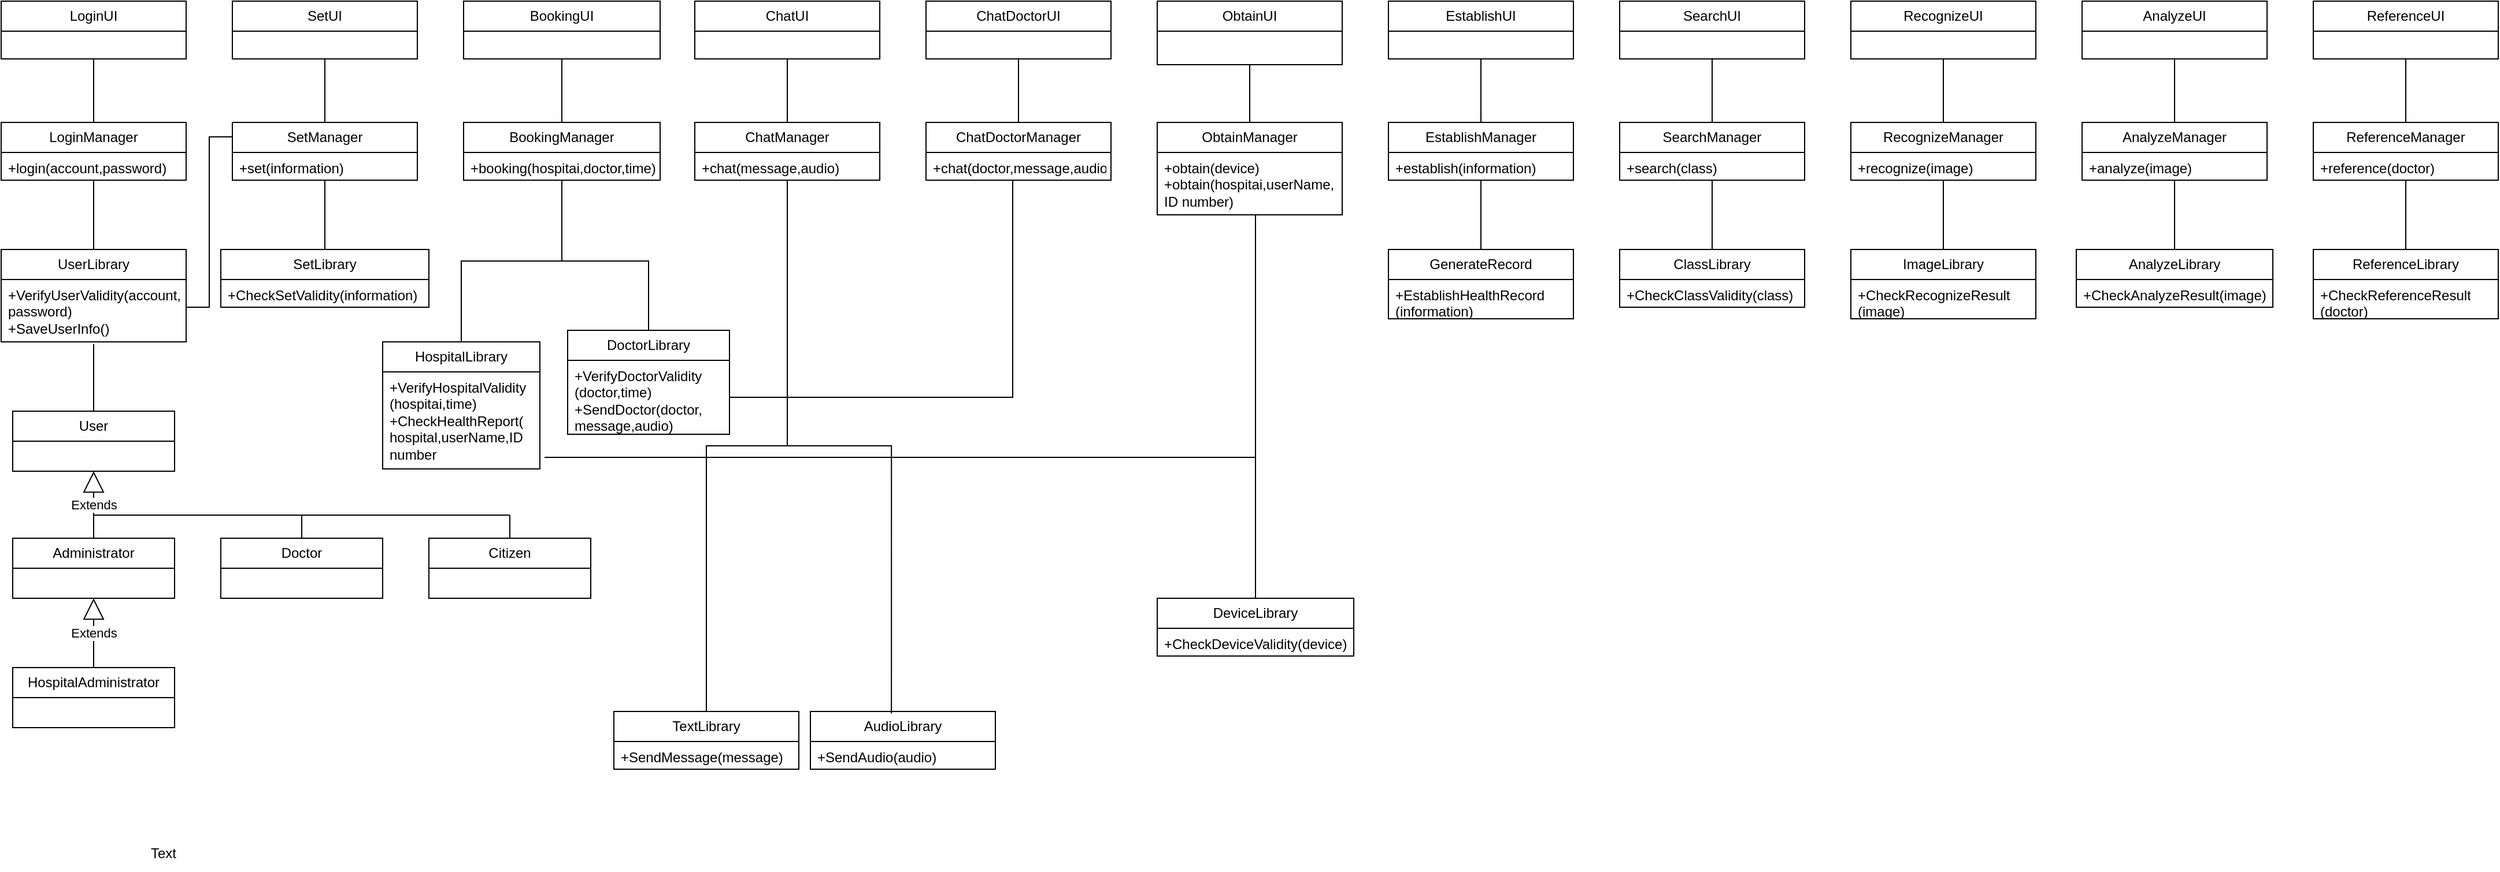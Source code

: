 <mxfile version="24.4.0" type="github" pages="2">
  <diagram name="第 1 页" id="EGxzH5xs3cO7tH5hkBDh">
    <mxGraphModel dx="1615" dy="803" grid="1" gridSize="10" guides="1" tooltips="1" connect="1" arrows="1" fold="1" page="1" pageScale="1" pageWidth="827" pageHeight="1169" math="0" shadow="0">
      <root>
        <mxCell id="0" />
        <mxCell id="1" parent="0" />
        <mxCell id="B4zDRRMBpd5nmt5ICbeN-32" value="" style="edgeStyle=orthogonalEdgeStyle;rounded=0;orthogonalLoop=1;jettySize=auto;html=1;endArrow=none;endFill=0;" edge="1" parent="1" source="B4zDRRMBpd5nmt5ICbeN-1">
          <mxGeometry relative="1" as="geometry">
            <mxPoint x="200" y="762" as="targetPoint" />
          </mxGeometry>
        </mxCell>
        <mxCell id="B4zDRRMBpd5nmt5ICbeN-1" value="User" style="swimlane;fontStyle=0;childLayout=stackLayout;horizontal=1;startSize=26;fillColor=none;horizontalStack=0;resizeParent=1;resizeParentMax=0;resizeLast=0;collapsible=1;marginBottom=0;whiteSpace=wrap;html=1;" vertex="1" parent="1">
          <mxGeometry x="130" y="820" width="140" height="52" as="geometry">
            <mxRectangle x="60" y="100" width="70" height="30" as="alternateBounds" />
          </mxGeometry>
        </mxCell>
        <mxCell id="B4zDRRMBpd5nmt5ICbeN-2" value="&amp;nbsp;" style="text;strokeColor=none;fillColor=none;align=left;verticalAlign=top;spacingLeft=4;spacingRight=4;overflow=hidden;rotatable=0;points=[[0,0.5],[1,0.5]];portConstraint=eastwest;whiteSpace=wrap;html=1;" vertex="1" parent="B4zDRRMBpd5nmt5ICbeN-1">
          <mxGeometry y="26" width="140" height="26" as="geometry" />
        </mxCell>
        <mxCell id="B4zDRRMBpd5nmt5ICbeN-9" value="Administrator" style="swimlane;fontStyle=0;childLayout=stackLayout;horizontal=1;startSize=26;fillColor=none;horizontalStack=0;resizeParent=1;resizeParentMax=0;resizeLast=0;collapsible=1;marginBottom=0;whiteSpace=wrap;html=1;" vertex="1" parent="1">
          <mxGeometry x="130" y="930" width="140" height="52" as="geometry">
            <mxRectangle x="60" y="100" width="70" height="30" as="alternateBounds" />
          </mxGeometry>
        </mxCell>
        <mxCell id="B4zDRRMBpd5nmt5ICbeN-10" value="&amp;nbsp;" style="text;strokeColor=none;fillColor=none;align=left;verticalAlign=top;spacingLeft=4;spacingRight=4;overflow=hidden;rotatable=0;points=[[0,0.5],[1,0.5]];portConstraint=eastwest;whiteSpace=wrap;html=1;" vertex="1" parent="B4zDRRMBpd5nmt5ICbeN-9">
          <mxGeometry y="26" width="140" height="26" as="geometry" />
        </mxCell>
        <mxCell id="B4zDRRMBpd5nmt5ICbeN-11" value="Doctor" style="swimlane;fontStyle=0;childLayout=stackLayout;horizontal=1;startSize=26;fillColor=none;horizontalStack=0;resizeParent=1;resizeParentMax=0;resizeLast=0;collapsible=1;marginBottom=0;whiteSpace=wrap;html=1;" vertex="1" parent="1">
          <mxGeometry x="310" y="930" width="140" height="52" as="geometry">
            <mxRectangle x="60" y="100" width="70" height="30" as="alternateBounds" />
          </mxGeometry>
        </mxCell>
        <mxCell id="B4zDRRMBpd5nmt5ICbeN-12" value="&amp;nbsp;" style="text;strokeColor=none;fillColor=none;align=left;verticalAlign=top;spacingLeft=4;spacingRight=4;overflow=hidden;rotatable=0;points=[[0,0.5],[1,0.5]];portConstraint=eastwest;whiteSpace=wrap;html=1;" vertex="1" parent="B4zDRRMBpd5nmt5ICbeN-11">
          <mxGeometry y="26" width="140" height="26" as="geometry" />
        </mxCell>
        <mxCell id="B4zDRRMBpd5nmt5ICbeN-14" value="Citizen" style="swimlane;fontStyle=0;childLayout=stackLayout;horizontal=1;startSize=26;fillColor=none;horizontalStack=0;resizeParent=1;resizeParentMax=0;resizeLast=0;collapsible=1;marginBottom=0;whiteSpace=wrap;html=1;" vertex="1" parent="1">
          <mxGeometry x="490" y="930" width="140" height="52" as="geometry">
            <mxRectangle x="60" y="100" width="70" height="30" as="alternateBounds" />
          </mxGeometry>
        </mxCell>
        <mxCell id="B4zDRRMBpd5nmt5ICbeN-15" value="&amp;nbsp;" style="text;strokeColor=none;fillColor=none;align=left;verticalAlign=top;spacingLeft=4;spacingRight=4;overflow=hidden;rotatable=0;points=[[0,0.5],[1,0.5]];portConstraint=eastwest;whiteSpace=wrap;html=1;" vertex="1" parent="B4zDRRMBpd5nmt5ICbeN-14">
          <mxGeometry y="26" width="140" height="26" as="geometry" />
        </mxCell>
        <mxCell id="B4zDRRMBpd5nmt5ICbeN-17" value="HospitalAdministrator" style="swimlane;fontStyle=0;childLayout=stackLayout;horizontal=1;startSize=26;fillColor=none;horizontalStack=0;resizeParent=1;resizeParentMax=0;resizeLast=0;collapsible=1;marginBottom=0;whiteSpace=wrap;html=1;" vertex="1" parent="1">
          <mxGeometry x="130" y="1042" width="140" height="52" as="geometry">
            <mxRectangle x="60" y="100" width="70" height="30" as="alternateBounds" />
          </mxGeometry>
        </mxCell>
        <mxCell id="B4zDRRMBpd5nmt5ICbeN-18" value="&amp;nbsp;" style="text;strokeColor=none;fillColor=none;align=left;verticalAlign=top;spacingLeft=4;spacingRight=4;overflow=hidden;rotatable=0;points=[[0,0.5],[1,0.5]];portConstraint=eastwest;whiteSpace=wrap;html=1;" vertex="1" parent="B4zDRRMBpd5nmt5ICbeN-17">
          <mxGeometry y="26" width="140" height="26" as="geometry" />
        </mxCell>
        <mxCell id="B4zDRRMBpd5nmt5ICbeN-21" value="Extends" style="endArrow=block;endSize=16;endFill=0;html=1;rounded=0;exitX=0.5;exitY=0;exitDx=0;exitDy=0;" edge="1" parent="1" source="B4zDRRMBpd5nmt5ICbeN-17">
          <mxGeometry x="0.009" width="160" relative="1" as="geometry">
            <mxPoint x="230" y="1042" as="sourcePoint" />
            <mxPoint x="200" y="982" as="targetPoint" />
            <mxPoint as="offset" />
          </mxGeometry>
        </mxCell>
        <mxCell id="B4zDRRMBpd5nmt5ICbeN-22" value="Extends" style="endArrow=block;endSize=16;endFill=0;html=1;rounded=0;exitX=0.5;exitY=0;exitDx=0;exitDy=0;" edge="1" parent="1" source="B4zDRRMBpd5nmt5ICbeN-9" target="B4zDRRMBpd5nmt5ICbeN-2">
          <mxGeometry width="160" relative="1" as="geometry">
            <mxPoint x="320" y="900" as="sourcePoint" />
            <mxPoint x="480" y="900" as="targetPoint" />
          </mxGeometry>
        </mxCell>
        <mxCell id="B4zDRRMBpd5nmt5ICbeN-26" value="" style="endArrow=none;html=1;rounded=0;" edge="1" parent="1">
          <mxGeometry width="50" height="50" relative="1" as="geometry">
            <mxPoint x="200" y="910" as="sourcePoint" />
            <mxPoint x="380" y="910" as="targetPoint" />
          </mxGeometry>
        </mxCell>
        <mxCell id="B4zDRRMBpd5nmt5ICbeN-27" value="" style="endArrow=none;html=1;rounded=0;exitX=0.5;exitY=0;exitDx=0;exitDy=0;" edge="1" parent="1" source="B4zDRRMBpd5nmt5ICbeN-11">
          <mxGeometry width="50" height="50" relative="1" as="geometry">
            <mxPoint x="380" y="930" as="sourcePoint" />
            <mxPoint x="380" y="910" as="targetPoint" />
          </mxGeometry>
        </mxCell>
        <mxCell id="B4zDRRMBpd5nmt5ICbeN-28" value="" style="endArrow=none;html=1;rounded=0;" edge="1" parent="1">
          <mxGeometry width="50" height="50" relative="1" as="geometry">
            <mxPoint x="380" y="910" as="sourcePoint" />
            <mxPoint x="560" y="910" as="targetPoint" />
          </mxGeometry>
        </mxCell>
        <mxCell id="B4zDRRMBpd5nmt5ICbeN-29" value="" style="endArrow=none;html=1;rounded=0;" edge="1" parent="1" source="B4zDRRMBpd5nmt5ICbeN-14">
          <mxGeometry width="50" height="50" relative="1" as="geometry">
            <mxPoint x="390" y="940" as="sourcePoint" />
            <mxPoint x="560" y="910" as="targetPoint" />
          </mxGeometry>
        </mxCell>
        <mxCell id="B4zDRRMBpd5nmt5ICbeN-37" value="UserLibrary" style="swimlane;fontStyle=0;childLayout=stackLayout;horizontal=1;startSize=26;fillColor=none;horizontalStack=0;resizeParent=1;resizeParentMax=0;resizeLast=0;collapsible=1;marginBottom=0;whiteSpace=wrap;html=1;" vertex="1" parent="1">
          <mxGeometry x="120" y="680" width="160" height="80" as="geometry" />
        </mxCell>
        <mxCell id="B4zDRRMBpd5nmt5ICbeN-38" value="+VerifyUserValidity(account,&lt;div&gt;password)&lt;/div&gt;&lt;div&gt;+SaveUserInfo()&lt;/div&gt;" style="text;strokeColor=none;fillColor=none;align=left;verticalAlign=top;spacingLeft=4;spacingRight=4;overflow=hidden;rotatable=0;points=[[0,0.5],[1,0.5]];portConstraint=eastwest;whiteSpace=wrap;html=1;" vertex="1" parent="B4zDRRMBpd5nmt5ICbeN-37">
          <mxGeometry y="26" width="160" height="54" as="geometry" />
        </mxCell>
        <mxCell id="zvkdjGWx2xhCYd6H2U0A-26" value="" style="edgeStyle=orthogonalEdgeStyle;rounded=0;orthogonalLoop=1;jettySize=auto;html=1;endArrow=none;endFill=0;" edge="1" parent="1" source="zvkdjGWx2xhCYd6H2U0A-1">
          <mxGeometry relative="1" as="geometry">
            <mxPoint x="200" y="570" as="targetPoint" />
          </mxGeometry>
        </mxCell>
        <mxCell id="zvkdjGWx2xhCYd6H2U0A-1" value="LoginUI" style="swimlane;fontStyle=0;childLayout=stackLayout;horizontal=1;startSize=26;fillColor=none;horizontalStack=0;resizeParent=1;resizeParentMax=0;resizeLast=0;collapsible=1;marginBottom=0;whiteSpace=wrap;html=1;" vertex="1" parent="1">
          <mxGeometry x="120" y="465" width="160" height="50" as="geometry" />
        </mxCell>
        <mxCell id="zvkdjGWx2xhCYd6H2U0A-31" value="" style="edgeStyle=orthogonalEdgeStyle;rounded=0;orthogonalLoop=1;jettySize=auto;html=1;endArrow=none;endFill=0;" edge="1" parent="1" source="zvkdjGWx2xhCYd6H2U0A-3" target="zvkdjGWx2xhCYd6H2U0A-29">
          <mxGeometry relative="1" as="geometry" />
        </mxCell>
        <mxCell id="zvkdjGWx2xhCYd6H2U0A-3" value="SetUI" style="swimlane;fontStyle=0;childLayout=stackLayout;horizontal=1;startSize=26;fillColor=none;horizontalStack=0;resizeParent=1;resizeParentMax=0;resizeLast=0;collapsible=1;marginBottom=0;whiteSpace=wrap;html=1;" vertex="1" parent="1">
          <mxGeometry x="320" y="465" width="160" height="50" as="geometry" />
        </mxCell>
        <mxCell id="zvkdjGWx2xhCYd6H2U0A-58" value="" style="edgeStyle=orthogonalEdgeStyle;rounded=0;orthogonalLoop=1;jettySize=auto;html=1;endArrow=none;endFill=0;" edge="1" parent="1" source="zvkdjGWx2xhCYd6H2U0A-5" target="zvkdjGWx2xhCYd6H2U0A-56">
          <mxGeometry relative="1" as="geometry" />
        </mxCell>
        <mxCell id="zvkdjGWx2xhCYd6H2U0A-5" value="ReferenceUI" style="swimlane;fontStyle=0;childLayout=stackLayout;horizontal=1;startSize=26;fillColor=none;horizontalStack=0;resizeParent=1;resizeParentMax=0;resizeLast=0;collapsible=1;marginBottom=0;whiteSpace=wrap;html=1;" vertex="1" parent="1">
          <mxGeometry x="2120" y="465" width="160" height="50" as="geometry" />
        </mxCell>
        <mxCell id="zvkdjGWx2xhCYd6H2U0A-55" value="" style="edgeStyle=orthogonalEdgeStyle;rounded=0;orthogonalLoop=1;jettySize=auto;html=1;endArrow=none;endFill=0;" edge="1" parent="1" source="zvkdjGWx2xhCYd6H2U0A-7" target="zvkdjGWx2xhCYd6H2U0A-53">
          <mxGeometry relative="1" as="geometry" />
        </mxCell>
        <mxCell id="zvkdjGWx2xhCYd6H2U0A-7" value="AnalyzeUI" style="swimlane;fontStyle=0;childLayout=stackLayout;horizontal=1;startSize=26;fillColor=none;horizontalStack=0;resizeParent=1;resizeParentMax=0;resizeLast=0;collapsible=1;marginBottom=0;whiteSpace=wrap;html=1;" vertex="1" parent="1">
          <mxGeometry x="1920" y="465" width="160" height="50" as="geometry" />
        </mxCell>
        <mxCell id="zvkdjGWx2xhCYd6H2U0A-52" value="" style="edgeStyle=orthogonalEdgeStyle;rounded=0;orthogonalLoop=1;jettySize=auto;html=1;endArrow=none;endFill=0;" edge="1" parent="1" source="zvkdjGWx2xhCYd6H2U0A-9" target="zvkdjGWx2xhCYd6H2U0A-50">
          <mxGeometry relative="1" as="geometry" />
        </mxCell>
        <mxCell id="zvkdjGWx2xhCYd6H2U0A-9" value="Recognize&lt;span style=&quot;color: rgba(0, 0, 0, 0); font-family: monospace; font-size: 0px; text-align: start; text-wrap: nowrap;&quot;&gt;%3CmxGraphModel%3E%3Croot%3E%3CmxCell%20id%3D%220%22%2F%3E%3CmxCell%20id%3D%221%22%20parent%3D%220%22%2F%3E%3CmxCell%20id%3D%222%22%20value%3D%22SetUI%22%20style%3D%22swimlane%3BfontStyle%3D0%3BchildLayout%3DstackLayout%3Bhorizontal%3D1%3BstartSize%3D26%3BfillColor%3Dnone%3BhorizontalStack%3D0%3BresizeParent%3D1%3BresizeParentMax%3D0%3BresizeLast%3D0%3Bcollapsible%3D1%3BmarginBottom%3D0%3BwhiteSpace%3Dwrap%3Bhtml%3D1%3B%22%20vertex%3D%221%22%20parent%3D%221%22%3E%3CmxGeometry%20x%3D%22300%22%20y%3D%22540%22%20width%3D%22160%22%20height%3D%2250%22%20as%3D%22geometry%22%2F%3E%3C%2FmxCell%3E%3CmxCell%20id%3D%223%22%20value%3D%22%2Bset(information)%22%20style%3D%22text%3BstrokeColor%3Dnone%3BfillColor%3Dnone%3Balign%3Dleft%3BverticalAlign%3Dtop%3BspacingLeft%3D4%3BspacingRight%3D4%3Boverflow%3Dhidden%3Brotatable%3D0%3Bpoints%3D%5B%5B0%2C0.5%5D%2C%5B1%2C0.5%5D%5D%3BportConstraint%3Deastwest%3BwhiteSpace%3Dwrap%3Bhtml%3D1%3B%22%20vertex%3D%221%22%20parent%3D%222%22%3E%3CmxGeometry%20y%3D%2226%22%20width%3D%22160%22%20height%3D%2224%22%20as%3D%22geometry%22%2F%3E%3C%2FmxCell%3E%3C%2Froot%3E%3C%2FmxGraphModel%3E&lt;/span&gt;UI" style="swimlane;fontStyle=0;childLayout=stackLayout;horizontal=1;startSize=26;fillColor=none;horizontalStack=0;resizeParent=1;resizeParentMax=0;resizeLast=0;collapsible=1;marginBottom=0;whiteSpace=wrap;html=1;" vertex="1" parent="1">
          <mxGeometry x="1720" y="465" width="160" height="50" as="geometry" />
        </mxCell>
        <mxCell id="zvkdjGWx2xhCYd6H2U0A-49" value="" style="edgeStyle=orthogonalEdgeStyle;rounded=0;orthogonalLoop=1;jettySize=auto;html=1;endArrow=none;endFill=0;" edge="1" parent="1" source="zvkdjGWx2xhCYd6H2U0A-11" target="zvkdjGWx2xhCYd6H2U0A-47">
          <mxGeometry relative="1" as="geometry" />
        </mxCell>
        <mxCell id="zvkdjGWx2xhCYd6H2U0A-11" value="SearchUI" style="swimlane;fontStyle=0;childLayout=stackLayout;horizontal=1;startSize=26;fillColor=none;horizontalStack=0;resizeParent=1;resizeParentMax=0;resizeLast=0;collapsible=1;marginBottom=0;whiteSpace=wrap;html=1;" vertex="1" parent="1">
          <mxGeometry x="1520" y="465" width="160" height="50" as="geometry" />
        </mxCell>
        <mxCell id="zvkdjGWx2xhCYd6H2U0A-46" value="" style="edgeStyle=orthogonalEdgeStyle;rounded=0;orthogonalLoop=1;jettySize=auto;html=1;endArrow=none;endFill=0;" edge="1" parent="1" source="zvkdjGWx2xhCYd6H2U0A-13" target="zvkdjGWx2xhCYd6H2U0A-44">
          <mxGeometry relative="1" as="geometry" />
        </mxCell>
        <mxCell id="zvkdjGWx2xhCYd6H2U0A-13" value="EstablishUI" style="swimlane;fontStyle=0;childLayout=stackLayout;horizontal=1;startSize=26;fillColor=none;horizontalStack=0;resizeParent=1;resizeParentMax=0;resizeLast=0;collapsible=1;marginBottom=0;whiteSpace=wrap;html=1;" vertex="1" parent="1">
          <mxGeometry x="1320" y="465" width="160" height="50" as="geometry" />
        </mxCell>
        <mxCell id="zvkdjGWx2xhCYd6H2U0A-43" value="" style="edgeStyle=orthogonalEdgeStyle;rounded=0;orthogonalLoop=1;jettySize=auto;html=1;endArrow=none;endFill=0;" edge="1" parent="1" source="zvkdjGWx2xhCYd6H2U0A-15" target="zvkdjGWx2xhCYd6H2U0A-41">
          <mxGeometry relative="1" as="geometry" />
        </mxCell>
        <mxCell id="zvkdjGWx2xhCYd6H2U0A-15" value="ObtainUI" style="swimlane;fontStyle=0;childLayout=stackLayout;horizontal=1;startSize=26;fillColor=none;horizontalStack=0;resizeParent=1;resizeParentMax=0;resizeLast=0;collapsible=1;marginBottom=0;whiteSpace=wrap;html=1;" vertex="1" parent="1">
          <mxGeometry x="1120" y="465" width="160" height="55" as="geometry" />
        </mxCell>
        <mxCell id="zvkdjGWx2xhCYd6H2U0A-40" value="" style="edgeStyle=orthogonalEdgeStyle;rounded=0;orthogonalLoop=1;jettySize=auto;html=1;endArrow=none;endFill=0;" edge="1" parent="1" source="zvkdjGWx2xhCYd6H2U0A-17" target="zvkdjGWx2xhCYd6H2U0A-38">
          <mxGeometry relative="1" as="geometry" />
        </mxCell>
        <mxCell id="zvkdjGWx2xhCYd6H2U0A-17" value="ChatDoctorUI" style="swimlane;fontStyle=0;childLayout=stackLayout;horizontal=1;startSize=26;fillColor=none;horizontalStack=0;resizeParent=1;resizeParentMax=0;resizeLast=0;collapsible=1;marginBottom=0;whiteSpace=wrap;html=1;" vertex="1" parent="1">
          <mxGeometry x="920" y="465" width="160" height="50" as="geometry" />
        </mxCell>
        <mxCell id="zvkdjGWx2xhCYd6H2U0A-37" value="" style="edgeStyle=orthogonalEdgeStyle;rounded=0;orthogonalLoop=1;jettySize=auto;html=1;endArrow=none;endFill=0;" edge="1" parent="1" source="zvkdjGWx2xhCYd6H2U0A-19" target="zvkdjGWx2xhCYd6H2U0A-35">
          <mxGeometry relative="1" as="geometry" />
        </mxCell>
        <mxCell id="zvkdjGWx2xhCYd6H2U0A-19" value="ChatUI" style="swimlane;fontStyle=0;childLayout=stackLayout;horizontal=1;startSize=26;fillColor=none;horizontalStack=0;resizeParent=1;resizeParentMax=0;resizeLast=0;collapsible=1;marginBottom=0;whiteSpace=wrap;html=1;" vertex="1" parent="1">
          <mxGeometry x="720" y="465" width="160" height="50" as="geometry" />
        </mxCell>
        <mxCell id="zvkdjGWx2xhCYd6H2U0A-34" value="" style="edgeStyle=orthogonalEdgeStyle;rounded=0;orthogonalLoop=1;jettySize=auto;html=1;endArrow=none;endFill=0;" edge="1" parent="1" source="zvkdjGWx2xhCYd6H2U0A-21" target="zvkdjGWx2xhCYd6H2U0A-32">
          <mxGeometry relative="1" as="geometry" />
        </mxCell>
        <mxCell id="zvkdjGWx2xhCYd6H2U0A-21" value="BookingUI" style="swimlane;fontStyle=0;childLayout=stackLayout;horizontal=1;startSize=26;fillColor=none;horizontalStack=0;resizeParent=1;resizeParentMax=0;resizeLast=0;collapsible=1;marginBottom=0;whiteSpace=wrap;html=1;" vertex="1" parent="1">
          <mxGeometry x="520" y="465" width="170" height="50" as="geometry" />
        </mxCell>
        <mxCell id="zvkdjGWx2xhCYd6H2U0A-23" value="Text" style="text;html=1;align=center;verticalAlign=middle;resizable=0;points=[];autosize=1;strokeColor=none;fillColor=none;" vertex="1" parent="1">
          <mxGeometry x="235" y="1188" width="50" height="30" as="geometry" />
        </mxCell>
        <mxCell id="zvkdjGWx2xhCYd6H2U0A-24" value="LoginManager" style="swimlane;fontStyle=0;childLayout=stackLayout;horizontal=1;startSize=26;fillColor=none;horizontalStack=0;resizeParent=1;resizeParentMax=0;resizeLast=0;collapsible=1;marginBottom=0;whiteSpace=wrap;html=1;" vertex="1" parent="1">
          <mxGeometry x="120" y="570" width="160" height="50" as="geometry" />
        </mxCell>
        <mxCell id="zvkdjGWx2xhCYd6H2U0A-25" value="+login(account,password)" style="text;strokeColor=none;fillColor=none;align=left;verticalAlign=top;spacingLeft=4;spacingRight=4;overflow=hidden;rotatable=0;points=[[0,0.5],[1,0.5]];portConstraint=eastwest;whiteSpace=wrap;html=1;" vertex="1" parent="zvkdjGWx2xhCYd6H2U0A-24">
          <mxGeometry y="26" width="160" height="24" as="geometry" />
        </mxCell>
        <mxCell id="zvkdjGWx2xhCYd6H2U0A-28" value="" style="endArrow=none;html=1;rounded=0;exitX=0.5;exitY=0;exitDx=0;exitDy=0;" edge="1" parent="1" source="B4zDRRMBpd5nmt5ICbeN-37">
          <mxGeometry width="50" height="50" relative="1" as="geometry">
            <mxPoint x="80" y="600" as="sourcePoint" />
            <mxPoint x="200" y="620" as="targetPoint" />
          </mxGeometry>
        </mxCell>
        <mxCell id="zvkdjGWx2xhCYd6H2U0A-61" value="" style="edgeStyle=orthogonalEdgeStyle;rounded=0;orthogonalLoop=1;jettySize=auto;html=1;endArrow=none;endFill=0;" edge="1" parent="1" source="zvkdjGWx2xhCYd6H2U0A-29" target="zvkdjGWx2xhCYd6H2U0A-59">
          <mxGeometry relative="1" as="geometry" />
        </mxCell>
        <mxCell id="zvkdjGWx2xhCYd6H2U0A-29" value="SetManager" style="swimlane;fontStyle=0;childLayout=stackLayout;horizontal=1;startSize=26;fillColor=none;horizontalStack=0;resizeParent=1;resizeParentMax=0;resizeLast=0;collapsible=1;marginBottom=0;whiteSpace=wrap;html=1;" vertex="1" parent="1">
          <mxGeometry x="320" y="570" width="160" height="50" as="geometry" />
        </mxCell>
        <mxCell id="zvkdjGWx2xhCYd6H2U0A-30" value="+set(information)" style="text;strokeColor=none;fillColor=none;align=left;verticalAlign=top;spacingLeft=4;spacingRight=4;overflow=hidden;rotatable=0;points=[[0,0.5],[1,0.5]];portConstraint=eastwest;whiteSpace=wrap;html=1;" vertex="1" parent="zvkdjGWx2xhCYd6H2U0A-29">
          <mxGeometry y="26" width="160" height="24" as="geometry" />
        </mxCell>
        <mxCell id="zvkdjGWx2xhCYd6H2U0A-64" value="" style="edgeStyle=orthogonalEdgeStyle;rounded=0;orthogonalLoop=1;jettySize=auto;html=1;endArrow=none;endFill=0;" edge="1" parent="1" source="zvkdjGWx2xhCYd6H2U0A-32" target="zvkdjGWx2xhCYd6H2U0A-62">
          <mxGeometry relative="1" as="geometry" />
        </mxCell>
        <mxCell id="zvkdjGWx2xhCYd6H2U0A-32" value="BookingManager" style="swimlane;fontStyle=0;childLayout=stackLayout;horizontal=1;startSize=26;fillColor=none;horizontalStack=0;resizeParent=1;resizeParentMax=0;resizeLast=0;collapsible=1;marginBottom=0;whiteSpace=wrap;html=1;" vertex="1" parent="1">
          <mxGeometry x="520" y="570" width="170" height="50" as="geometry" />
        </mxCell>
        <mxCell id="zvkdjGWx2xhCYd6H2U0A-33" value="+booking(hospitai,doctor,time)" style="text;strokeColor=none;fillColor=none;align=left;verticalAlign=top;spacingLeft=4;spacingRight=4;overflow=hidden;rotatable=0;points=[[0,0.5],[1,0.5]];portConstraint=eastwest;whiteSpace=wrap;html=1;" vertex="1" parent="zvkdjGWx2xhCYd6H2U0A-32">
          <mxGeometry y="26" width="170" height="24" as="geometry" />
        </mxCell>
        <mxCell id="zvkdjGWx2xhCYd6H2U0A-67" value="" style="edgeStyle=orthogonalEdgeStyle;rounded=0;orthogonalLoop=1;jettySize=auto;html=1;endArrow=none;endFill=0;" edge="1" parent="1" source="zvkdjGWx2xhCYd6H2U0A-35" target="zvkdjGWx2xhCYd6H2U0A-65">
          <mxGeometry relative="1" as="geometry" />
        </mxCell>
        <mxCell id="zvkdjGWx2xhCYd6H2U0A-35" value="ChatManager" style="swimlane;fontStyle=0;childLayout=stackLayout;horizontal=1;startSize=26;fillColor=none;horizontalStack=0;resizeParent=1;resizeParentMax=0;resizeLast=0;collapsible=1;marginBottom=0;whiteSpace=wrap;html=1;" vertex="1" parent="1">
          <mxGeometry x="720" y="570" width="160" height="50" as="geometry" />
        </mxCell>
        <mxCell id="zvkdjGWx2xhCYd6H2U0A-36" value="+chat(message,audio&lt;span style=&quot;color: rgba(0, 0, 0, 0); font-family: monospace; font-size: 0px; text-wrap: nowrap;&quot;&gt;%3CmxGraphModel%3E%3Croot%3E%3CmxCell%20id%3D%220%22%2F%3E%3CmxCell%20id%3D%221%22%20parent%3D%220%22%2F%3E%3CmxCell%20id%3D%222%22%20value%3D%22SetUI%22%20style%3D%22swimlane%3BfontStyle%3D0%3BchildLayout%3DstackLayout%3Bhorizontal%3D1%3BstartSize%3D26%3BfillColor%3Dnone%3BhorizontalStack%3D0%3BresizeParent%3D1%3BresizeParentMax%3D0%3BresizeLast%3D0%3Bcollapsible%3D1%3BmarginBottom%3D0%3BwhiteSpace%3Dwrap%3Bhtml%3D1%3B%22%20vertex%3D%221%22%20parent%3D%221%22%3E%3CmxGeometry%20x%3D%22300%22%20y%3D%22540%22%20width%3D%22160%22%20height%3D%2250%22%20as%3D%22geometry%22%2F%3E%3C%2FmxCell%3E%3CmxCell%20id%3D%223%22%20value%3D%22%2Bset(information)%22%20style%3D%22text%3BstrokeColor%3Dnone%3BfillColor%3Dnone%3Balign%3Dleft%3BverticalAlign%3Dtop%3BspacingLeft%3D4%3BspacingRight%3D4%3Boverflow%3Dhidden%3Brotatable%3D0%3Bpoints%3D%5B%5B0%2C0.5%5D%2C%5B1%2C0.5%5D%5D%3BportConstraint%3Deastwest%3BwhiteSpace%3Dwrap%3Bhtml%3D1%3B%22%20vertex%3D%221%22%20parent%3D%222%22%3E%3CmxGeometry%20y%3D%2226%22%20width%3D%22160%22%20height%3D%2224%22%20as%3D%22geometry%22%2F%3E%3C%2FmxCell%3E%3C%2Froot%3E%3C%2FmxGraphModel%3E&lt;/span&gt;)" style="text;strokeColor=none;fillColor=none;align=left;verticalAlign=top;spacingLeft=4;spacingRight=4;overflow=hidden;rotatable=0;points=[[0,0.5],[1,0.5]];portConstraint=eastwest;whiteSpace=wrap;html=1;" vertex="1" parent="zvkdjGWx2xhCYd6H2U0A-35">
          <mxGeometry y="26" width="160" height="24" as="geometry" />
        </mxCell>
        <mxCell id="zvkdjGWx2xhCYd6H2U0A-38" value="ChatDoctorManager" style="swimlane;fontStyle=0;childLayout=stackLayout;horizontal=1;startSize=26;fillColor=none;horizontalStack=0;resizeParent=1;resizeParentMax=0;resizeLast=0;collapsible=1;marginBottom=0;whiteSpace=wrap;html=1;" vertex="1" parent="1">
          <mxGeometry x="920" y="570" width="160" height="50" as="geometry" />
        </mxCell>
        <mxCell id="zvkdjGWx2xhCYd6H2U0A-39" value="+chat(doctor,message,audio)" style="text;strokeColor=none;fillColor=none;align=left;verticalAlign=top;spacingLeft=4;spacingRight=4;overflow=hidden;rotatable=0;points=[[0,0.5],[1,0.5]];portConstraint=eastwest;whiteSpace=wrap;html=1;" vertex="1" parent="zvkdjGWx2xhCYd6H2U0A-38">
          <mxGeometry y="26" width="160" height="24" as="geometry" />
        </mxCell>
        <mxCell id="zvkdjGWx2xhCYd6H2U0A-41" value="ObtainManager" style="swimlane;fontStyle=0;childLayout=stackLayout;horizontal=1;startSize=26;fillColor=none;horizontalStack=0;resizeParent=1;resizeParentMax=0;resizeLast=0;collapsible=1;marginBottom=0;whiteSpace=wrap;html=1;" vertex="1" parent="1">
          <mxGeometry x="1120" y="570" width="160" height="80" as="geometry" />
        </mxCell>
        <mxCell id="zvkdjGWx2xhCYd6H2U0A-42" value="+obtain(device)&lt;div&gt;+obtain(hospitai,userName,&lt;/div&gt;&lt;div&gt;ID number)&lt;/div&gt;" style="text;strokeColor=none;fillColor=none;align=left;verticalAlign=top;spacingLeft=4;spacingRight=4;overflow=hidden;rotatable=0;points=[[0,0.5],[1,0.5]];portConstraint=eastwest;whiteSpace=wrap;html=1;" vertex="1" parent="zvkdjGWx2xhCYd6H2U0A-41">
          <mxGeometry y="26" width="160" height="54" as="geometry" />
        </mxCell>
        <mxCell id="zvkdjGWx2xhCYd6H2U0A-87" value="" style="edgeStyle=orthogonalEdgeStyle;rounded=0;orthogonalLoop=1;jettySize=auto;html=1;endArrow=none;endFill=0;" edge="1" parent="1" source="zvkdjGWx2xhCYd6H2U0A-44" target="zvkdjGWx2xhCYd6H2U0A-85">
          <mxGeometry relative="1" as="geometry" />
        </mxCell>
        <mxCell id="zvkdjGWx2xhCYd6H2U0A-44" value="EstablishManager" style="swimlane;fontStyle=0;childLayout=stackLayout;horizontal=1;startSize=26;fillColor=none;horizontalStack=0;resizeParent=1;resizeParentMax=0;resizeLast=0;collapsible=1;marginBottom=0;whiteSpace=wrap;html=1;" vertex="1" parent="1">
          <mxGeometry x="1320" y="570" width="160" height="50" as="geometry" />
        </mxCell>
        <mxCell id="zvkdjGWx2xhCYd6H2U0A-45" value="+establish(information)" style="text;strokeColor=none;fillColor=none;align=left;verticalAlign=top;spacingLeft=4;spacingRight=4;overflow=hidden;rotatable=0;points=[[0,0.5],[1,0.5]];portConstraint=eastwest;whiteSpace=wrap;html=1;" vertex="1" parent="zvkdjGWx2xhCYd6H2U0A-44">
          <mxGeometry y="26" width="160" height="24" as="geometry" />
        </mxCell>
        <mxCell id="zvkdjGWx2xhCYd6H2U0A-90" value="" style="edgeStyle=orthogonalEdgeStyle;rounded=0;orthogonalLoop=1;jettySize=auto;html=1;endArrow=none;endFill=0;" edge="1" parent="1" source="zvkdjGWx2xhCYd6H2U0A-47" target="zvkdjGWx2xhCYd6H2U0A-88">
          <mxGeometry relative="1" as="geometry" />
        </mxCell>
        <mxCell id="zvkdjGWx2xhCYd6H2U0A-47" value="SearchManager" style="swimlane;fontStyle=0;childLayout=stackLayout;horizontal=1;startSize=26;fillColor=none;horizontalStack=0;resizeParent=1;resizeParentMax=0;resizeLast=0;collapsible=1;marginBottom=0;whiteSpace=wrap;html=1;" vertex="1" parent="1">
          <mxGeometry x="1520" y="570" width="160" height="50" as="geometry" />
        </mxCell>
        <mxCell id="zvkdjGWx2xhCYd6H2U0A-48" value="+search(class)" style="text;strokeColor=none;fillColor=none;align=left;verticalAlign=top;spacingLeft=4;spacingRight=4;overflow=hidden;rotatable=0;points=[[0,0.5],[1,0.5]];portConstraint=eastwest;whiteSpace=wrap;html=1;" vertex="1" parent="zvkdjGWx2xhCYd6H2U0A-47">
          <mxGeometry y="26" width="160" height="24" as="geometry" />
        </mxCell>
        <mxCell id="zvkdjGWx2xhCYd6H2U0A-93" value="" style="edgeStyle=orthogonalEdgeStyle;rounded=0;orthogonalLoop=1;jettySize=auto;html=1;endArrow=none;endFill=0;" edge="1" parent="1" source="zvkdjGWx2xhCYd6H2U0A-50" target="zvkdjGWx2xhCYd6H2U0A-91">
          <mxGeometry relative="1" as="geometry" />
        </mxCell>
        <mxCell id="zvkdjGWx2xhCYd6H2U0A-50" value="Recognize&lt;span style=&quot;color: rgba(0, 0, 0, 0); font-family: monospace; font-size: 0px; text-align: start; text-wrap: nowrap;&quot;&gt;%3CmxGraphModel%3E%3Croot%3E%3CmxCell%20id%3D%220%22%2F%3E%3CmxCell%20id%3D%221%22%20parent%3D%220%22%2F%3E%3CmxCell%20id%3D%222%22%20value%3D%22SetUI%22%20style%3D%22swimlane%3BfontStyle%3D0%3BchildLayout%3DstackLayout%3Bhorizontal%3D1%3BstartSize%3D26%3BfillColor%3Dnone%3BhorizontalStack%3D0%3BresizeParent%3D1%3BresizeParentMax%3D0%3BresizeLast%3D0%3Bcollapsible%3D1%3BmarginBottom%3D0%3BwhiteSpace%3Dwrap%3Bhtml%3D1%3B%22%20vertex%3D%221%22%20parent%3D%221%22%3E%3CmxGeometry%20x%3D%22300%22%20y%3D%22540%22%20width%3D%22160%22%20height%3D%2250%22%20as%3D%22geometry%22%2F%3E%3C%2FmxCell%3E%3CmxCell%20id%3D%223%22%20value%3D%22%2Bset(information)%22%20style%3D%22text%3BstrokeColor%3Dnone%3BfillColor%3Dnone%3Balign%3Dleft%3BverticalAlign%3Dtop%3BspacingLeft%3D4%3BspacingRight%3D4%3Boverflow%3Dhidden%3Brotatable%3D0%3Bpoints%3D%5B%5B0%2C0.5%5D%2C%5B1%2C0.5%5D%5D%3BportConstraint%3Deastwest%3BwhiteSpace%3Dwrap%3Bhtml%3D1%3B%22%20vertex%3D%221%22%20parent%3D%222%22%3E%3CmxGeometry%20y%3D%2226%22%20width%3D%22160%22%20height%3D%2224%22%20as%3D%22geometry%22%2F%3E%3C%2FmxCell%3E%3C%2Froot%3E%3C%2FmxGraphModel%3E&lt;/span&gt;Manager" style="swimlane;fontStyle=0;childLayout=stackLayout;horizontal=1;startSize=26;fillColor=none;horizontalStack=0;resizeParent=1;resizeParentMax=0;resizeLast=0;collapsible=1;marginBottom=0;whiteSpace=wrap;html=1;" vertex="1" parent="1">
          <mxGeometry x="1720" y="570" width="160" height="50" as="geometry" />
        </mxCell>
        <mxCell id="zvkdjGWx2xhCYd6H2U0A-51" value="+recognize(image)" style="text;strokeColor=none;fillColor=none;align=left;verticalAlign=top;spacingLeft=4;spacingRight=4;overflow=hidden;rotatable=0;points=[[0,0.5],[1,0.5]];portConstraint=eastwest;whiteSpace=wrap;html=1;" vertex="1" parent="zvkdjGWx2xhCYd6H2U0A-50">
          <mxGeometry y="26" width="160" height="24" as="geometry" />
        </mxCell>
        <mxCell id="zvkdjGWx2xhCYd6H2U0A-96" value="" style="edgeStyle=orthogonalEdgeStyle;rounded=0;orthogonalLoop=1;jettySize=auto;html=1;endArrow=none;endFill=0;" edge="1" parent="1" source="zvkdjGWx2xhCYd6H2U0A-53" target="zvkdjGWx2xhCYd6H2U0A-94">
          <mxGeometry relative="1" as="geometry" />
        </mxCell>
        <mxCell id="zvkdjGWx2xhCYd6H2U0A-53" value="AnalyzeManager" style="swimlane;fontStyle=0;childLayout=stackLayout;horizontal=1;startSize=26;fillColor=none;horizontalStack=0;resizeParent=1;resizeParentMax=0;resizeLast=0;collapsible=1;marginBottom=0;whiteSpace=wrap;html=1;" vertex="1" parent="1">
          <mxGeometry x="1920" y="570" width="160" height="50" as="geometry" />
        </mxCell>
        <mxCell id="zvkdjGWx2xhCYd6H2U0A-54" value="+analyze(image)" style="text;strokeColor=none;fillColor=none;align=left;verticalAlign=top;spacingLeft=4;spacingRight=4;overflow=hidden;rotatable=0;points=[[0,0.5],[1,0.5]];portConstraint=eastwest;whiteSpace=wrap;html=1;" vertex="1" parent="zvkdjGWx2xhCYd6H2U0A-53">
          <mxGeometry y="26" width="160" height="24" as="geometry" />
        </mxCell>
        <mxCell id="zvkdjGWx2xhCYd6H2U0A-99" value="" style="edgeStyle=orthogonalEdgeStyle;rounded=0;orthogonalLoop=1;jettySize=auto;html=1;endArrow=none;endFill=0;" edge="1" parent="1" source="zvkdjGWx2xhCYd6H2U0A-56" target="zvkdjGWx2xhCYd6H2U0A-97">
          <mxGeometry relative="1" as="geometry" />
        </mxCell>
        <mxCell id="zvkdjGWx2xhCYd6H2U0A-56" value="ReferenceManager" style="swimlane;fontStyle=0;childLayout=stackLayout;horizontal=1;startSize=26;fillColor=none;horizontalStack=0;resizeParent=1;resizeParentMax=0;resizeLast=0;collapsible=1;marginBottom=0;whiteSpace=wrap;html=1;" vertex="1" parent="1">
          <mxGeometry x="2120" y="570" width="160" height="50" as="geometry" />
        </mxCell>
        <mxCell id="zvkdjGWx2xhCYd6H2U0A-57" value="+reference(doctor)" style="text;strokeColor=none;fillColor=none;align=left;verticalAlign=top;spacingLeft=4;spacingRight=4;overflow=hidden;rotatable=0;points=[[0,0.5],[1,0.5]];portConstraint=eastwest;whiteSpace=wrap;html=1;" vertex="1" parent="zvkdjGWx2xhCYd6H2U0A-56">
          <mxGeometry y="26" width="160" height="24" as="geometry" />
        </mxCell>
        <mxCell id="zvkdjGWx2xhCYd6H2U0A-59" value="SetLibrary" style="swimlane;fontStyle=0;childLayout=stackLayout;horizontal=1;startSize=26;fillColor=none;horizontalStack=0;resizeParent=1;resizeParentMax=0;resizeLast=0;collapsible=1;marginBottom=0;whiteSpace=wrap;html=1;" vertex="1" parent="1">
          <mxGeometry x="310" y="680" width="180" height="50" as="geometry" />
        </mxCell>
        <mxCell id="zvkdjGWx2xhCYd6H2U0A-100" value="" style="edgeStyle=elbowEdgeStyle;elbow=horizontal;endArrow=none;html=1;curved=0;rounded=0;endSize=8;startSize=8;entryX=0;entryY=0.25;entryDx=0;entryDy=0;endFill=0;" edge="1" parent="zvkdjGWx2xhCYd6H2U0A-59" target="zvkdjGWx2xhCYd6H2U0A-29">
          <mxGeometry width="50" height="50" relative="1" as="geometry">
            <mxPoint x="-30" y="50" as="sourcePoint" />
            <mxPoint x="20" as="targetPoint" />
          </mxGeometry>
        </mxCell>
        <mxCell id="zvkdjGWx2xhCYd6H2U0A-60" value="+CheckSetValidity(information)" style="text;strokeColor=none;fillColor=none;align=left;verticalAlign=top;spacingLeft=4;spacingRight=4;overflow=hidden;rotatable=0;points=[[0,0.5],[1,0.5]];portConstraint=eastwest;whiteSpace=wrap;html=1;" vertex="1" parent="zvkdjGWx2xhCYd6H2U0A-59">
          <mxGeometry y="26" width="180" height="24" as="geometry" />
        </mxCell>
        <mxCell id="zvkdjGWx2xhCYd6H2U0A-62" value="HospitalLibrary" style="swimlane;fontStyle=0;childLayout=stackLayout;horizontal=1;startSize=26;fillColor=none;horizontalStack=0;resizeParent=1;resizeParentMax=0;resizeLast=0;collapsible=1;marginBottom=0;whiteSpace=wrap;html=1;" vertex="1" parent="1">
          <mxGeometry x="450" y="760" width="136" height="110" as="geometry" />
        </mxCell>
        <mxCell id="zvkdjGWx2xhCYd6H2U0A-63" value="+VerifyHospitalValidity&lt;div&gt;(hospitai,time)&lt;/div&gt;&lt;div&gt;+CheckHealthReport(&lt;/div&gt;&lt;div&gt;hospital,userName,ID&amp;nbsp;&lt;/div&gt;&lt;div&gt;number&lt;/div&gt;" style="text;strokeColor=none;fillColor=none;align=left;verticalAlign=top;spacingLeft=4;spacingRight=4;overflow=hidden;rotatable=0;points=[[0,0.5],[1,0.5]];portConstraint=eastwest;whiteSpace=wrap;html=1;" vertex="1" parent="zvkdjGWx2xhCYd6H2U0A-62">
          <mxGeometry y="26" width="136" height="84" as="geometry" />
        </mxCell>
        <mxCell id="zvkdjGWx2xhCYd6H2U0A-65" value="TextLibrary" style="swimlane;fontStyle=0;childLayout=stackLayout;horizontal=1;startSize=26;fillColor=none;horizontalStack=0;resizeParent=1;resizeParentMax=0;resizeLast=0;collapsible=1;marginBottom=0;whiteSpace=wrap;html=1;" vertex="1" parent="1">
          <mxGeometry x="650" y="1080" width="160" height="50" as="geometry" />
        </mxCell>
        <mxCell id="zvkdjGWx2xhCYd6H2U0A-66" value="+SendMessage(message&lt;span style=&quot;color: rgba(0, 0, 0, 0); font-family: monospace; font-size: 0px; text-wrap: nowrap;&quot;&gt;%3CmxGraphModel%3E%3Croot%3E%3CmxCell%20id%3D%220%22%2F%3E%3CmxCell%20id%3D%221%22%20parent%3D%220%22%2F%3E%3CmxCell%20id%3D%222%22%20value%3D%22SetUI%22%20style%3D%22swimlane%3BfontStyle%3D0%3BchildLayout%3DstackLayout%3Bhorizontal%3D1%3BstartSize%3D26%3BfillColor%3Dnone%3BhorizontalStack%3D0%3BresizeParent%3D1%3BresizeParentMax%3D0%3BresizeLast%3D0%3Bcollapsible%3D1%3BmarginBottom%3D0%3BwhiteSpace%3Dwrap%3Bhtml%3D1%3B%22%20vertex%3D%221%22%20parent%3D%221%22%3E%3CmxGeometry%20x%3D%22300%22%20y%3D%22540%22%20width%3D%22160%22%20height%3D%2250%22%20as%3D%22geometry%22%2F%3E%3C%2FmxCell%3E%3CmxCell%20id%3D%223%22%20value%3D%22%2Bset(information)%22%20style%3D%22text%3BstrokeColor%3Dnone%3BfillColor%3Dnone%3Balign%3Dleft%3BverticalAlign%3Dtop%3BspacingLeft%3D4%3BspacingRight%3D4%3Boverflow%3Dhidden%3Brotatable%3D0%3Bpoints%3D%5B%5B0%2C0.5%5D%2C%5B1%2C0.5%5D%5D%3BportConstraint%3Deastwest%3BwhiteSpace%3Dwrap%3Bhtml%3D1%3B%22%20vertex%3D%221%22%20parent%3D%222%22%3E%3CmxGeometry%20y%3D%2226%22%20width%3D%22160%22%20height%3D%2224%22%20as%3D%22geometry%22%2F%3E%3C%2FmxCell%3E%3C%2Froot%3E%3C%2FmxGraphModel&lt;/span&gt;)" style="text;strokeColor=none;fillColor=none;align=left;verticalAlign=top;spacingLeft=4;spacingRight=4;overflow=hidden;rotatable=0;points=[[0,0.5],[1,0.5]];portConstraint=eastwest;whiteSpace=wrap;html=1;" vertex="1" parent="zvkdjGWx2xhCYd6H2U0A-65">
          <mxGeometry y="26" width="160" height="24" as="geometry" />
        </mxCell>
        <mxCell id="zvkdjGWx2xhCYd6H2U0A-68" value="AudioLibrary" style="swimlane;fontStyle=0;childLayout=stackLayout;horizontal=1;startSize=26;fillColor=none;horizontalStack=0;resizeParent=1;resizeParentMax=0;resizeLast=0;collapsible=1;marginBottom=0;whiteSpace=wrap;html=1;" vertex="1" parent="1">
          <mxGeometry x="820" y="1080" width="160" height="50" as="geometry" />
        </mxCell>
        <mxCell id="zvkdjGWx2xhCYd6H2U0A-69" value="+SendAudio(audio&lt;span style=&quot;color: rgba(0, 0, 0, 0); font-family: monospace; font-size: 0px; text-wrap: nowrap;&quot;&gt;%3CmxGraphModel%3E%3Croot%3E%3CmxCell%20id%3D%220%22%2F%3E%3CmxCell%20id%3D%221%22%20parent%3D%220%22%2F%3E%3CmxCell%20id%3D%222%22%20value%3D%22SetUI%22%20style%3D%22swimlane%3BfontStyle%3D0%3BchildLayout%3DstackLayout%3Bhorizontal%3D1%3BstartSize%3D26%3BfillColor%3Dnone%3BhorizontalStack%3D0%3BresizeParent%3D1%3BresizeParentMax%3D0%3BresizeLast%3D0%3Bcollapsible%3D1%3BmarginBottom%3D0%3BwhiteSpace%3Dwrap%3Bhtml%3D1%3B%22%20vertex%3D%221%22%20parent%3D%221%22%3E%3CmxGeometry%20x%3D%22300%22%20y%3D%22540%22%20width%3D%22160%22%20height%3D%2250%22%20as%3D%22geometry%22%2F%3E%3C%2FmxCell%3E%3CmxCell%20id%3D%223%22%20value%3D%22%2Bset(information)%22%20style%3D%22text%3BstrokeColor%3Dnone%3BfillColor%3Dnone%3Balign%3Dleft%3BverticalAlign%3Dtop%3BspacingLeft%3D4%3BspacingRight%3D4%3Boverflow%3Dhidden%3Brotatable%3D0%3Bpoints%3D%5B%5B0%2C0.5%5D%2C%5B1%2C0.5%5D%5D%3BportConstraint%3Deastwest%3BwhiteSpace%3Dwrap%3Bhtml%3D1%3B%22%20vertex%3D%221%22%20parent%3D%222%22%3E%3CmxGeometry%20y%3D%2226%22%20width%3D%22160%22%20height%3D%2224%22%20as%3D%22geometry%22%2F%3E%3C%2FmxCell%3E%3C%2Froot%3E%3C%2FmxGraphModel%3E&lt;/span&gt;)" style="text;strokeColor=none;fillColor=none;align=left;verticalAlign=top;spacingLeft=4;spacingRight=4;overflow=hidden;rotatable=0;points=[[0,0.5],[1,0.5]];portConstraint=eastwest;whiteSpace=wrap;html=1;" vertex="1" parent="zvkdjGWx2xhCYd6H2U0A-68">
          <mxGeometry y="26" width="160" height="24" as="geometry" />
        </mxCell>
        <mxCell id="zvkdjGWx2xhCYd6H2U0A-71" value="" style="edgeStyle=segmentEdgeStyle;endArrow=none;html=1;curved=0;rounded=0;endSize=8;startSize=8;entryX=0.438;entryY=0.036;entryDx=0;entryDy=0;entryPerimeter=0;endFill=0;" edge="1" parent="1" target="zvkdjGWx2xhCYd6H2U0A-68">
          <mxGeometry width="50" height="50" relative="1" as="geometry">
            <mxPoint x="800" y="850" as="sourcePoint" />
            <mxPoint x="800" y="550" as="targetPoint" />
          </mxGeometry>
        </mxCell>
        <mxCell id="zvkdjGWx2xhCYd6H2U0A-75" value="DoctorLibrary" style="swimlane;fontStyle=0;childLayout=stackLayout;horizontal=1;startSize=26;fillColor=none;horizontalStack=0;resizeParent=1;resizeParentMax=0;resizeLast=0;collapsible=1;marginBottom=0;whiteSpace=wrap;html=1;" vertex="1" parent="1">
          <mxGeometry x="610" y="750" width="140" height="90" as="geometry" />
        </mxCell>
        <mxCell id="zvkdjGWx2xhCYd6H2U0A-76" value="+VerifyDoctorValidity&lt;div&gt;(doctor,time)&lt;/div&gt;&lt;div&gt;+SendDoctor&lt;span style=&quot;background-color: initial;&quot;&gt;(doctor,&lt;/span&gt;&lt;/div&gt;&lt;div&gt;&lt;span style=&quot;background-color: initial;&quot;&gt;message,audio)&lt;/span&gt;&lt;/div&gt;" style="text;strokeColor=none;fillColor=none;align=left;verticalAlign=top;spacingLeft=4;spacingRight=4;overflow=hidden;rotatable=0;points=[[0,0.5],[1,0.5]];portConstraint=eastwest;whiteSpace=wrap;html=1;" vertex="1" parent="zvkdjGWx2xhCYd6H2U0A-75">
          <mxGeometry y="26" width="140" height="64" as="geometry" />
        </mxCell>
        <mxCell id="zvkdjGWx2xhCYd6H2U0A-77" value="" style="edgeStyle=segmentEdgeStyle;endArrow=none;html=1;curved=0;rounded=0;endSize=8;startSize=8;entryX=0.5;entryY=0;entryDx=0;entryDy=0;endFill=0;" edge="1" parent="1" target="zvkdjGWx2xhCYd6H2U0A-75">
          <mxGeometry width="50" height="50" relative="1" as="geometry">
            <mxPoint x="600" y="690" as="sourcePoint" />
            <mxPoint x="800" y="660" as="targetPoint" />
          </mxGeometry>
        </mxCell>
        <mxCell id="zvkdjGWx2xhCYd6H2U0A-79" value="" style="edgeStyle=elbowEdgeStyle;elbow=horizontal;endArrow=none;html=1;curved=0;rounded=0;endSize=8;startSize=8;exitX=0.5;exitY=1;exitDx=0;exitDy=0;exitPerimeter=0;endFill=0;" edge="1" parent="1" source="zvkdjGWx2xhCYd6H2U0A-39" target="zvkdjGWx2xhCYd6H2U0A-76">
          <mxGeometry width="50" height="50" relative="1" as="geometry">
            <mxPoint x="950" y="750" as="sourcePoint" />
            <mxPoint x="950" y="750" as="targetPoint" />
            <Array as="points">
              <mxPoint x="995" y="720" />
            </Array>
          </mxGeometry>
        </mxCell>
        <mxCell id="zvkdjGWx2xhCYd6H2U0A-80" value="" style="edgeStyle=elbowEdgeStyle;elbow=horizontal;endArrow=none;html=1;curved=0;rounded=0;endSize=8;startSize=8;exitX=0.5;exitY=1;exitDx=0;exitDy=0;exitPerimeter=0;endFill=0;" edge="1" parent="1">
          <mxGeometry width="50" height="50" relative="1" as="geometry">
            <mxPoint x="1210" y="650" as="sourcePoint" />
            <mxPoint x="590" y="860" as="targetPoint" />
            <Array as="points">
              <mxPoint x="1205" y="750" />
            </Array>
          </mxGeometry>
        </mxCell>
        <mxCell id="zvkdjGWx2xhCYd6H2U0A-81" value="DeviceLibrary" style="swimlane;fontStyle=0;childLayout=stackLayout;horizontal=1;startSize=26;fillColor=none;horizontalStack=0;resizeParent=1;resizeParentMax=0;resizeLast=0;collapsible=1;marginBottom=0;whiteSpace=wrap;html=1;" vertex="1" parent="1">
          <mxGeometry x="1120" y="982" width="170" height="50" as="geometry" />
        </mxCell>
        <mxCell id="zvkdjGWx2xhCYd6H2U0A-82" value="+CheckDeviceValidity(device&lt;span style=&quot;color: rgba(0, 0, 0, 0); font-family: monospace; font-size: 0px; text-wrap: nowrap;&quot;&gt;%3CmxGraphModel%3E%3Croot%3E%3CmxCell%20id%3D%220%22%2F%3E%3CmxCell%20id%3D%221%22%20parent%3D%220%22%2F%3E%3CmxCell%20id%3D%222%22%20value%3D%22SetUI%22%20style%3D%22swimlane%3BfontStyle%3D0%3BchildLayout%3DstackLayout%3Bhorizontal%3D1%3BstartSize%3D26%3BfillColor%3Dnone%3BhorizontalStack%3D0%3BresizeParent%3D1%3BresizeParentMax%3D0%3BresizeLast%3D0%3Bcollapsible%3D1%3BmarginBottom%3D0%3BwhiteSpace%3Dwrap%3Bhtml%3D1%3B%22%20vertex%3D%221%22%20parent%3D%221%22%3E%3CmxGeometry%20x%3D%22300%22%20y%3D%22540%22%20width%3D%22160%22%20height%3D%2250%22%20as%3D%22geometry%22%2F%3E%3C%2FmxCell%3E%3CmxCell%20id%3D%223%22%20value%3D%22%2Bset(information)%22%20style%3D%22text%3BstrokeColor%3Dnone%3BfillColor%3Dnone%3Balign%3Dleft%3BverticalAlign%3Dtop%3BspacingLeft%3D4%3BspacingRight%3D4%3Boverflow%3Dhidden%3Brotatable%3D0%3Bpoints%3D%5B%5B0%2C0.5%5D%2C%5B1%2C0.5%5D%5D%3BportConstraint%3Deastwest%3BwhiteSpace%3Dwrap%3Bhtml%3D1%3B%22%20vertex%3D%221%22%20parent%3D%222%22%3E%3CmxGeometry%20y%3D%2226%22%20width%3D%22160%22%20height%3D%2224%22%20as%3D%22geometry%22%2F%3E%3C%2FmxCell%3E%3C%2Froot%3E%3C%2FmxGraphModel%3E&lt;/span&gt;)" style="text;strokeColor=none;fillColor=none;align=left;verticalAlign=top;spacingLeft=4;spacingRight=4;overflow=hidden;rotatable=0;points=[[0,0.5],[1,0.5]];portConstraint=eastwest;whiteSpace=wrap;html=1;" vertex="1" parent="zvkdjGWx2xhCYd6H2U0A-81">
          <mxGeometry y="26" width="170" height="24" as="geometry" />
        </mxCell>
        <mxCell id="zvkdjGWx2xhCYd6H2U0A-84" value="" style="edgeStyle=segmentEdgeStyle;endArrow=none;html=1;curved=0;rounded=0;endSize=8;startSize=8;entryX=0.5;entryY=0;entryDx=0;entryDy=0;endFill=0;" edge="1" parent="1" target="zvkdjGWx2xhCYd6H2U0A-81">
          <mxGeometry width="50" height="50" relative="1" as="geometry">
            <mxPoint x="1205" y="860" as="sourcePoint" />
            <mxPoint x="930" y="880" as="targetPoint" />
          </mxGeometry>
        </mxCell>
        <mxCell id="zvkdjGWx2xhCYd6H2U0A-85" value="GenerateRecord" style="swimlane;fontStyle=0;childLayout=stackLayout;horizontal=1;startSize=26;fillColor=none;horizontalStack=0;resizeParent=1;resizeParentMax=0;resizeLast=0;collapsible=1;marginBottom=0;whiteSpace=wrap;html=1;" vertex="1" parent="1">
          <mxGeometry x="1320" y="680" width="160" height="60" as="geometry" />
        </mxCell>
        <mxCell id="zvkdjGWx2xhCYd6H2U0A-86" value="+EstablishHealthRecord&lt;div&gt;(information)&lt;/div&gt;" style="text;strokeColor=none;fillColor=none;align=left;verticalAlign=top;spacingLeft=4;spacingRight=4;overflow=hidden;rotatable=0;points=[[0,0.5],[1,0.5]];portConstraint=eastwest;whiteSpace=wrap;html=1;" vertex="1" parent="zvkdjGWx2xhCYd6H2U0A-85">
          <mxGeometry y="26" width="160" height="34" as="geometry" />
        </mxCell>
        <mxCell id="zvkdjGWx2xhCYd6H2U0A-88" value="ClassLibrary" style="swimlane;fontStyle=0;childLayout=stackLayout;horizontal=1;startSize=26;fillColor=none;horizontalStack=0;resizeParent=1;resizeParentMax=0;resizeLast=0;collapsible=1;marginBottom=0;whiteSpace=wrap;html=1;" vertex="1" parent="1">
          <mxGeometry x="1520" y="680" width="160" height="50" as="geometry" />
        </mxCell>
        <mxCell id="zvkdjGWx2xhCYd6H2U0A-89" value="+CheckClassValidity(class)" style="text;strokeColor=none;fillColor=none;align=left;verticalAlign=top;spacingLeft=4;spacingRight=4;overflow=hidden;rotatable=0;points=[[0,0.5],[1,0.5]];portConstraint=eastwest;whiteSpace=wrap;html=1;" vertex="1" parent="zvkdjGWx2xhCYd6H2U0A-88">
          <mxGeometry y="26" width="160" height="24" as="geometry" />
        </mxCell>
        <mxCell id="zvkdjGWx2xhCYd6H2U0A-91" value="ImageLibrary" style="swimlane;fontStyle=0;childLayout=stackLayout;horizontal=1;startSize=26;fillColor=none;horizontalStack=0;resizeParent=1;resizeParentMax=0;resizeLast=0;collapsible=1;marginBottom=0;whiteSpace=wrap;html=1;" vertex="1" parent="1">
          <mxGeometry x="1720" y="680" width="160" height="60" as="geometry" />
        </mxCell>
        <mxCell id="zvkdjGWx2xhCYd6H2U0A-92" value="+CheckRecognizeResult&lt;div&gt;(image)&lt;/div&gt;" style="text;strokeColor=none;fillColor=none;align=left;verticalAlign=top;spacingLeft=4;spacingRight=4;overflow=hidden;rotatable=0;points=[[0,0.5],[1,0.5]];portConstraint=eastwest;whiteSpace=wrap;html=1;" vertex="1" parent="zvkdjGWx2xhCYd6H2U0A-91">
          <mxGeometry y="26" width="160" height="34" as="geometry" />
        </mxCell>
        <mxCell id="zvkdjGWx2xhCYd6H2U0A-94" value="AnalyzeLibrary" style="swimlane;fontStyle=0;childLayout=stackLayout;horizontal=1;startSize=26;fillColor=none;horizontalStack=0;resizeParent=1;resizeParentMax=0;resizeLast=0;collapsible=1;marginBottom=0;whiteSpace=wrap;html=1;" vertex="1" parent="1">
          <mxGeometry x="1915" y="680" width="170" height="50" as="geometry" />
        </mxCell>
        <mxCell id="zvkdjGWx2xhCYd6H2U0A-95" value="+CheckAnalyzeResult(image)" style="text;strokeColor=none;fillColor=none;align=left;verticalAlign=top;spacingLeft=4;spacingRight=4;overflow=hidden;rotatable=0;points=[[0,0.5],[1,0.5]];portConstraint=eastwest;whiteSpace=wrap;html=1;" vertex="1" parent="zvkdjGWx2xhCYd6H2U0A-94">
          <mxGeometry y="26" width="170" height="24" as="geometry" />
        </mxCell>
        <mxCell id="zvkdjGWx2xhCYd6H2U0A-97" value="ReferenceLibrary" style="swimlane;fontStyle=0;childLayout=stackLayout;horizontal=1;startSize=26;fillColor=none;horizontalStack=0;resizeParent=1;resizeParentMax=0;resizeLast=0;collapsible=1;marginBottom=0;whiteSpace=wrap;html=1;" vertex="1" parent="1">
          <mxGeometry x="2120" y="680" width="160" height="60" as="geometry" />
        </mxCell>
        <mxCell id="zvkdjGWx2xhCYd6H2U0A-98" value="+CheckReferenceResult&lt;div&gt;(doctor)&lt;/div&gt;" style="text;strokeColor=none;fillColor=none;align=left;verticalAlign=top;spacingLeft=4;spacingRight=4;overflow=hidden;rotatable=0;points=[[0,0.5],[1,0.5]];portConstraint=eastwest;whiteSpace=wrap;html=1;" vertex="1" parent="zvkdjGWx2xhCYd6H2U0A-97">
          <mxGeometry y="26" width="160" height="34" as="geometry" />
        </mxCell>
      </root>
    </mxGraphModel>
  </diagram>
  <diagram id="Da9E9q5qYlzGkj_Jw1YC" name="第 2 页">
    <mxGraphModel dx="1050" dy="522" grid="1" gridSize="10" guides="1" tooltips="1" connect="1" arrows="1" fold="1" page="1" pageScale="1" pageWidth="827" pageHeight="1169" math="0" shadow="0">
      <root>
        <mxCell id="0" />
        <mxCell id="1" parent="0" />
      </root>
    </mxGraphModel>
  </diagram>
</mxfile>
